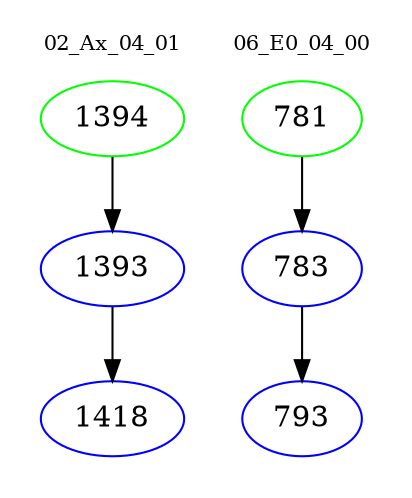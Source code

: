 digraph{
subgraph cluster_0 {
color = white
label = "02_Ax_04_01";
fontsize=10;
T0_1394 [label="1394", color="green"]
T0_1394 -> T0_1393 [color="black"]
T0_1393 [label="1393", color="blue"]
T0_1393 -> T0_1418 [color="black"]
T0_1418 [label="1418", color="blue"]
}
subgraph cluster_1 {
color = white
label = "06_E0_04_00";
fontsize=10;
T1_781 [label="781", color="green"]
T1_781 -> T1_783 [color="black"]
T1_783 [label="783", color="blue"]
T1_783 -> T1_793 [color="black"]
T1_793 [label="793", color="blue"]
}
}

